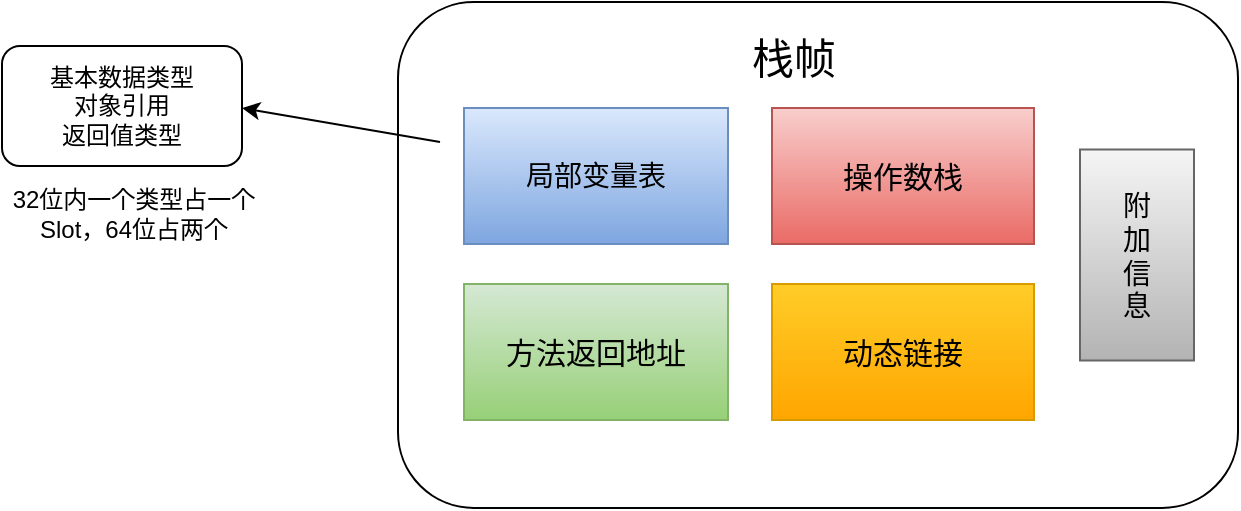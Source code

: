 <mxfile version="28.2.5">
  <diagram name="第 1 页" id="mEF5IcMMuSTqogdvoqkr">
    <mxGraphModel dx="1004" dy="683" grid="1" gridSize="11" guides="1" tooltips="1" connect="1" arrows="1" fold="1" page="1" pageScale="1" pageWidth="827" pageHeight="1169" math="0" shadow="0">
      <root>
        <mxCell id="0" />
        <mxCell id="1" parent="0" />
        <mxCell id="1jyaUNg8WRqcpm8-MpQX-2" value="" style="rounded=1;whiteSpace=wrap;html=1;" vertex="1" parent="1">
          <mxGeometry x="231" y="253" width="420" height="253" as="geometry" />
        </mxCell>
        <mxCell id="1jyaUNg8WRqcpm8-MpQX-3" value="栈帧" style="text;html=1;align=center;verticalAlign=middle;whiteSpace=wrap;rounded=0;fontSize=21;" vertex="1" parent="1">
          <mxGeometry x="374" y="253" width="110" height="55" as="geometry" />
        </mxCell>
        <mxCell id="1jyaUNg8WRqcpm8-MpQX-4" value="&lt;font style=&quot;font-size: 14px;&quot;&gt;局部变量表&lt;/font&gt;" style="rounded=0;whiteSpace=wrap;html=1;fillColor=#dae8fc;gradientColor=#7ea6e0;strokeColor=#6c8ebf;" vertex="1" parent="1">
          <mxGeometry x="264" y="306" width="132" height="68" as="geometry" />
        </mxCell>
        <mxCell id="1jyaUNg8WRqcpm8-MpQX-5" value="&lt;font style=&quot;font-size: 15px;&quot;&gt;操作数栈&lt;/font&gt;" style="rounded=0;whiteSpace=wrap;html=1;fillColor=#f8cecc;gradientColor=#ea6b66;strokeColor=#b85450;" vertex="1" parent="1">
          <mxGeometry x="418" y="306" width="131" height="68" as="geometry" />
        </mxCell>
        <mxCell id="1jyaUNg8WRqcpm8-MpQX-6" value="&lt;font style=&quot;font-size: 15px;&quot;&gt;方法返回地址&lt;/font&gt;" style="rounded=0;whiteSpace=wrap;html=1;fillColor=#d5e8d4;gradientColor=#97d077;strokeColor=#82b366;" vertex="1" parent="1">
          <mxGeometry x="264" y="394" width="132" height="68" as="geometry" />
        </mxCell>
        <mxCell id="1jyaUNg8WRqcpm8-MpQX-7" value="&lt;font style=&quot;font-size: 15px;&quot;&gt;动态链接&lt;/font&gt;" style="rounded=0;whiteSpace=wrap;html=1;fillColor=#ffcd28;gradientColor=#ffa500;strokeColor=#d79b00;" vertex="1" parent="1">
          <mxGeometry x="418" y="394" width="131" height="68" as="geometry" />
        </mxCell>
        <mxCell id="1jyaUNg8WRqcpm8-MpQX-8" value="&lt;font style=&quot;font-size: 14px;&quot;&gt;附&lt;/font&gt;&lt;div&gt;&lt;font style=&quot;font-size: 14px;&quot;&gt;加&lt;/font&gt;&lt;/div&gt;&lt;div&gt;&lt;font style=&quot;font-size: 14px;&quot;&gt;信&lt;/font&gt;&lt;/div&gt;&lt;div&gt;&lt;font style=&quot;font-size: 14px;&quot;&gt;息&lt;/font&gt;&lt;/div&gt;" style="rounded=0;whiteSpace=wrap;html=1;fillColor=#f5f5f5;gradientColor=#b3b3b3;strokeColor=#666666;" vertex="1" parent="1">
          <mxGeometry x="572" y="326.75" width="57" height="105.5" as="geometry" />
        </mxCell>
        <mxCell id="1jyaUNg8WRqcpm8-MpQX-9" value="" style="endArrow=classic;html=1;rounded=0;" edge="1" parent="1">
          <mxGeometry width="50" height="50" relative="1" as="geometry">
            <mxPoint x="252" y="323" as="sourcePoint" />
            <mxPoint x="153" y="306" as="targetPoint" />
            <Array as="points" />
          </mxGeometry>
        </mxCell>
        <mxCell id="1jyaUNg8WRqcpm8-MpQX-10" value="&lt;font&gt;基本数据类型&lt;/font&gt;&lt;div&gt;&lt;font&gt;对象引用&lt;/font&gt;&lt;/div&gt;&lt;div&gt;&lt;font&gt;返回值类型&lt;/font&gt;&lt;/div&gt;" style="rounded=1;whiteSpace=wrap;html=1;" vertex="1" parent="1">
          <mxGeometry x="33" y="275" width="120" height="60" as="geometry" />
        </mxCell>
        <mxCell id="1jyaUNg8WRqcpm8-MpQX-12" value="32位内一个类型占一个Slot，64位占两个" style="text;html=1;align=center;verticalAlign=middle;whiteSpace=wrap;rounded=0;" vertex="1" parent="1">
          <mxGeometry x="33" y="344" width="132" height="30" as="geometry" />
        </mxCell>
      </root>
    </mxGraphModel>
  </diagram>
</mxfile>
